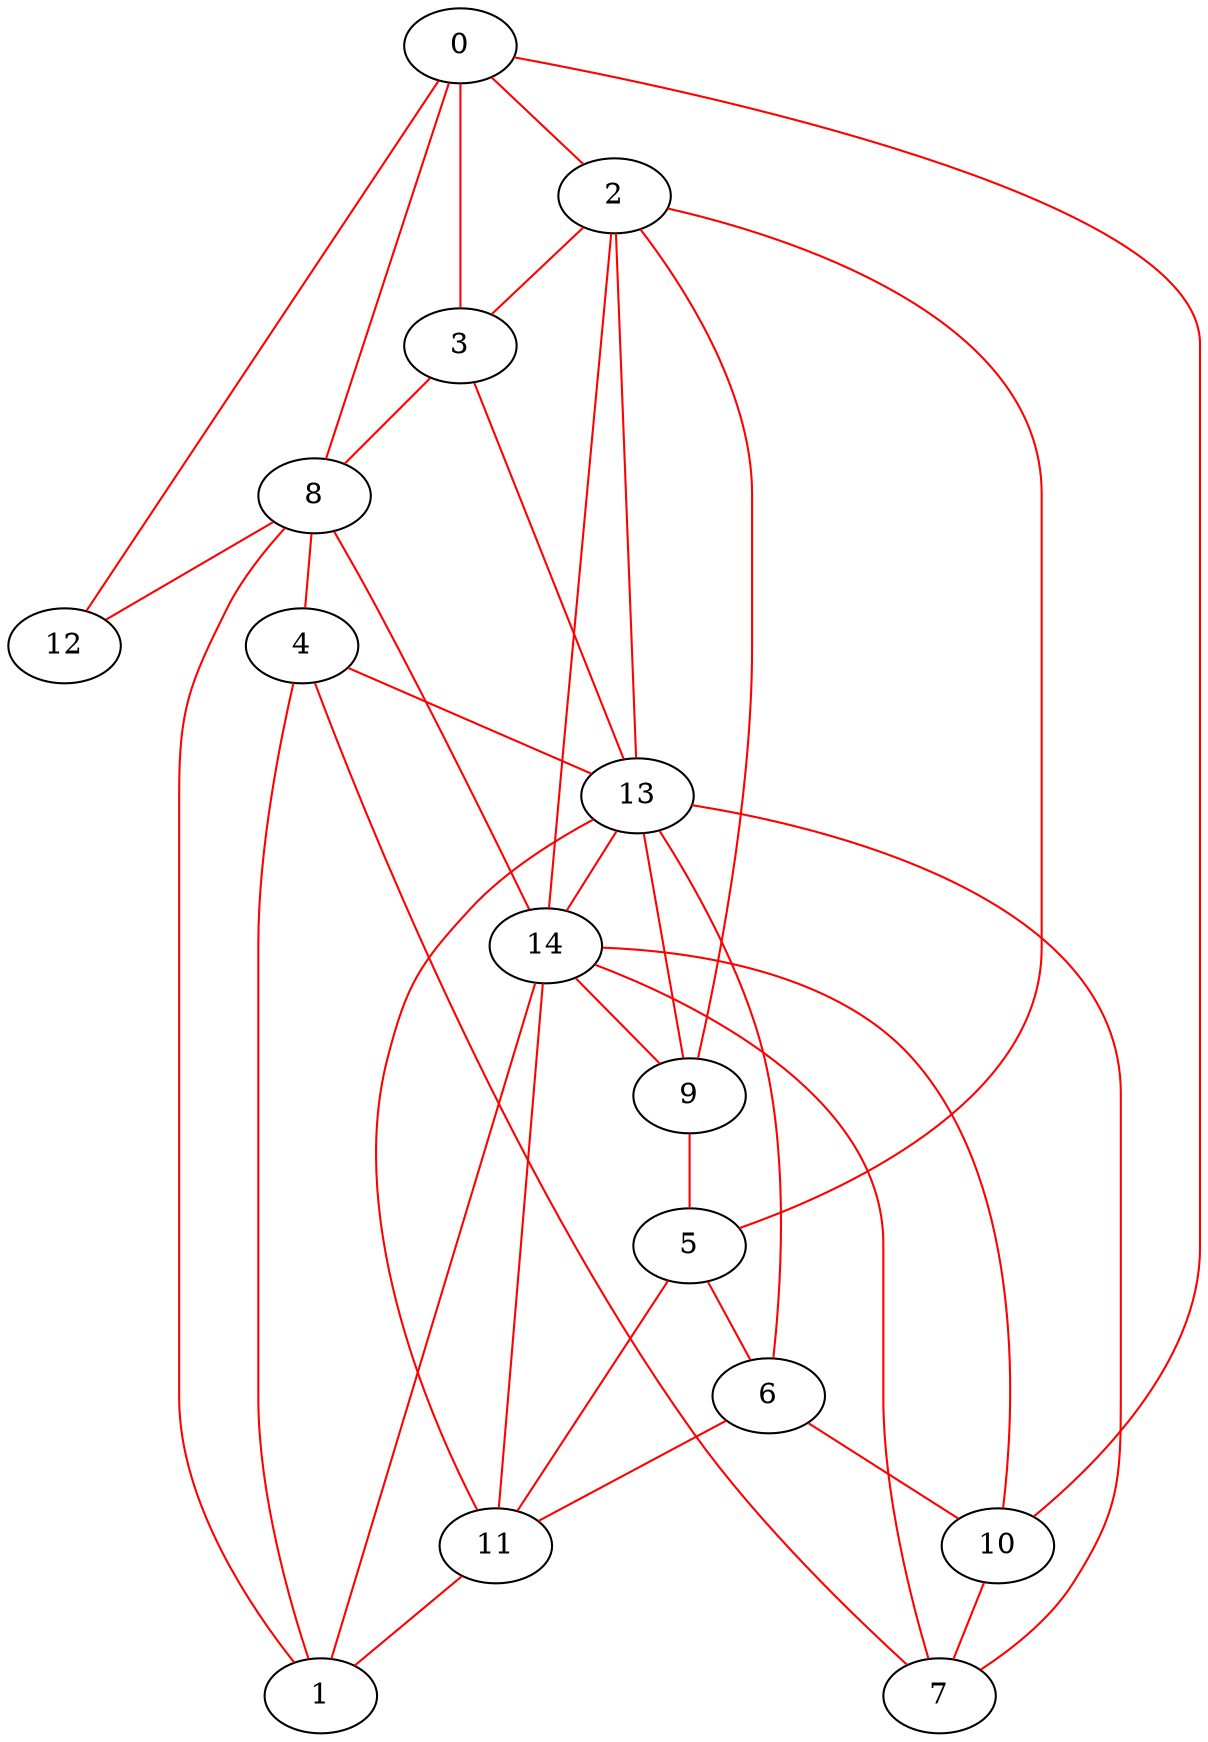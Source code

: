 graph Egraph_1{
	0 -- 2[color=red];
	2 -- 3[color=red];
	3 -- 8[color=red];
	8 -- 12[color=red];
	12 -- 0[color=red];
	0 -- 3[color=red];
	3 -- 13[color=red];
	13 -- 2[color=red];
	2 -- 5[color=red];
	5 -- 6[color=red];
	6 -- 10[color=red];
	10 -- 7[color=red];
	7 -- 4[color=red];
	4 -- 1[color=red];
	1 -- 8[color=red];
	8 -- 4[color=red];
	4 -- 13[color=red];
	13 -- 6[color=red];
	6 -- 11[color=red];
	11 -- 1[color=red];
	1 -- 14[color=red];
	14 -- 2[color=red];
	2 -- 9[color=red];
	9 -- 5[color=red];
	5 -- 11[color=red];
	11 -- 13[color=red];
	13 -- 7[color=red];
	7 -- 14[color=red];
	14 -- 8[color=red];
	8 -- 0[color=red];
	0 -- 10[color=red];
	10 -- 14[color=red];
	14 -- 9[color=red];
	9 -- 13[color=red];
	13 -- 14[color=red];
	14 -- 11[color=red];
	14
}
